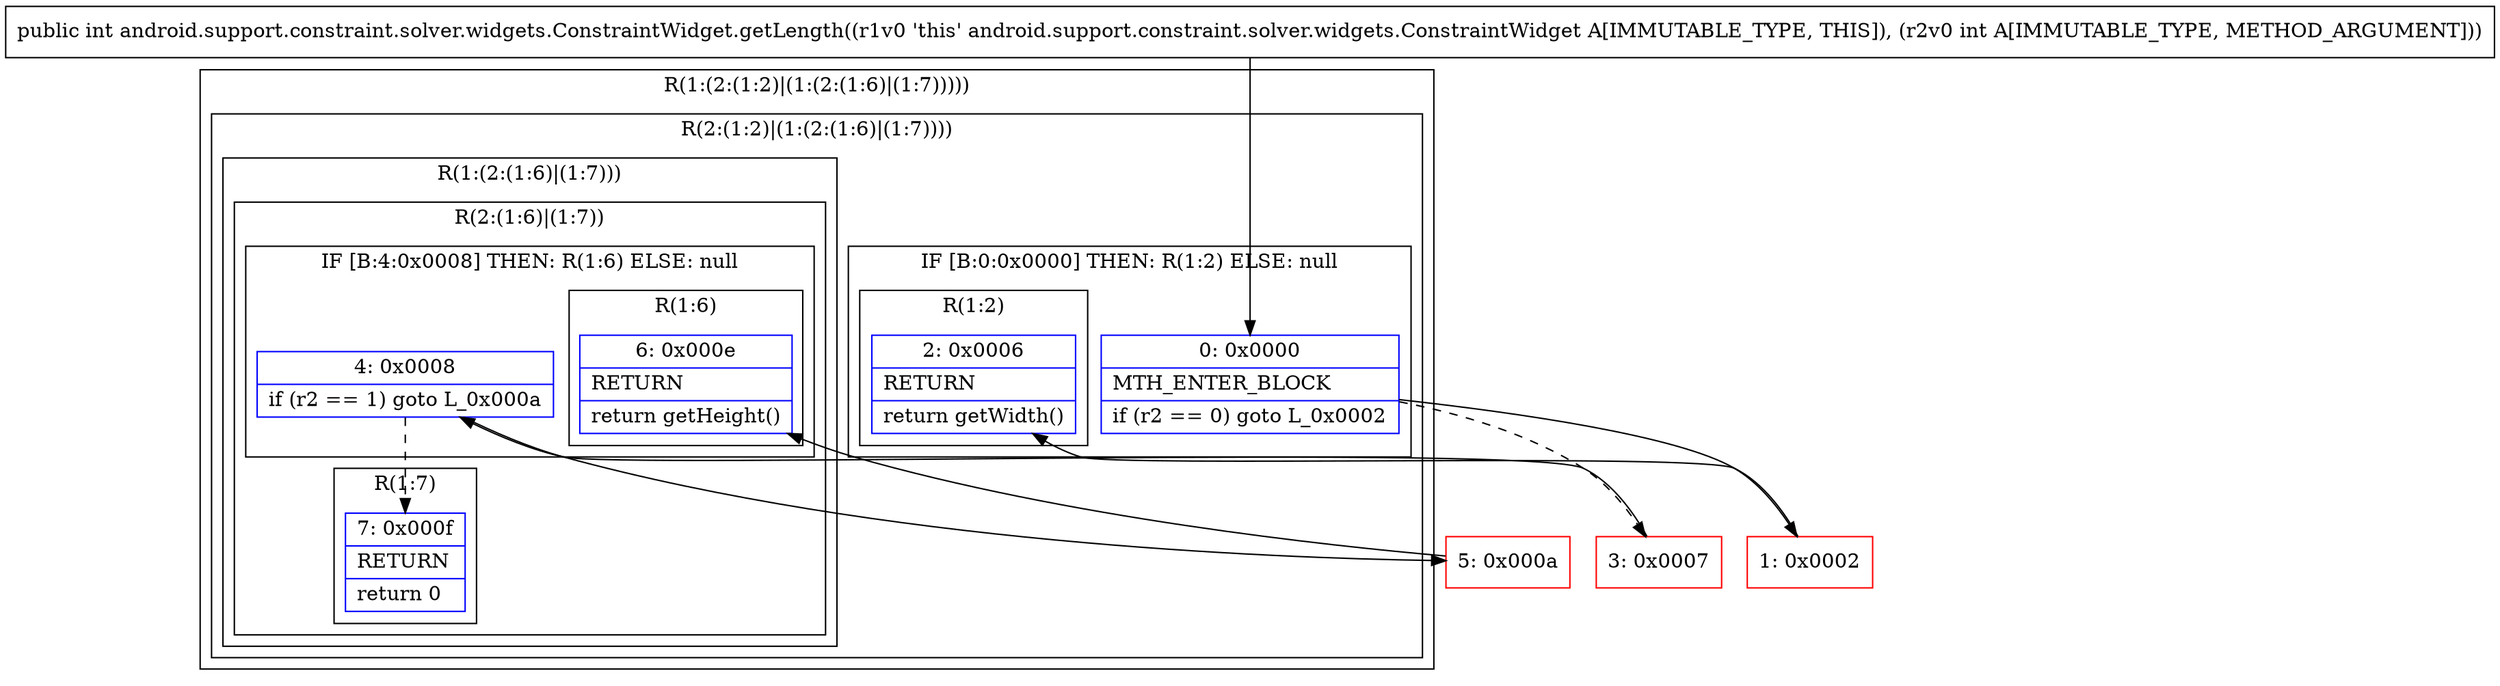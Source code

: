 digraph "CFG forandroid.support.constraint.solver.widgets.ConstraintWidget.getLength(I)I" {
subgraph cluster_Region_1648403924 {
label = "R(1:(2:(1:2)|(1:(2:(1:6)|(1:7)))))";
node [shape=record,color=blue];
subgraph cluster_Region_979854068 {
label = "R(2:(1:2)|(1:(2:(1:6)|(1:7))))";
node [shape=record,color=blue];
subgraph cluster_IfRegion_891767253 {
label = "IF [B:0:0x0000] THEN: R(1:2) ELSE: null";
node [shape=record,color=blue];
Node_0 [shape=record,label="{0\:\ 0x0000|MTH_ENTER_BLOCK\l|if (r2 == 0) goto L_0x0002\l}"];
subgraph cluster_Region_1040282040 {
label = "R(1:2)";
node [shape=record,color=blue];
Node_2 [shape=record,label="{2\:\ 0x0006|RETURN\l|return getWidth()\l}"];
}
}
subgraph cluster_Region_1502092713 {
label = "R(1:(2:(1:6)|(1:7)))";
node [shape=record,color=blue];
subgraph cluster_Region_1492759726 {
label = "R(2:(1:6)|(1:7))";
node [shape=record,color=blue];
subgraph cluster_IfRegion_1470048133 {
label = "IF [B:4:0x0008] THEN: R(1:6) ELSE: null";
node [shape=record,color=blue];
Node_4 [shape=record,label="{4\:\ 0x0008|if (r2 == 1) goto L_0x000a\l}"];
subgraph cluster_Region_1646657663 {
label = "R(1:6)";
node [shape=record,color=blue];
Node_6 [shape=record,label="{6\:\ 0x000e|RETURN\l|return getHeight()\l}"];
}
}
subgraph cluster_Region_2077895879 {
label = "R(1:7)";
node [shape=record,color=blue];
Node_7 [shape=record,label="{7\:\ 0x000f|RETURN\l|return 0\l}"];
}
}
}
}
}
Node_1 [shape=record,color=red,label="{1\:\ 0x0002}"];
Node_3 [shape=record,color=red,label="{3\:\ 0x0007}"];
Node_5 [shape=record,color=red,label="{5\:\ 0x000a}"];
MethodNode[shape=record,label="{public int android.support.constraint.solver.widgets.ConstraintWidget.getLength((r1v0 'this' android.support.constraint.solver.widgets.ConstraintWidget A[IMMUTABLE_TYPE, THIS]), (r2v0 int A[IMMUTABLE_TYPE, METHOD_ARGUMENT])) }"];
MethodNode -> Node_0;
Node_0 -> Node_1;
Node_0 -> Node_3[style=dashed];
Node_4 -> Node_5;
Node_4 -> Node_7[style=dashed];
Node_1 -> Node_2;
Node_3 -> Node_4;
Node_5 -> Node_6;
}

